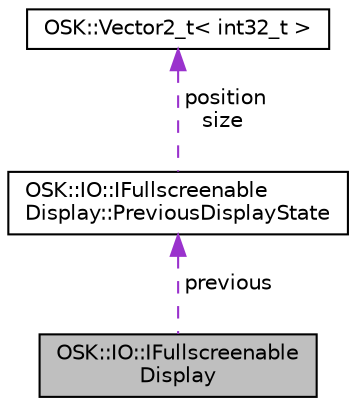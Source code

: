 digraph "OSK::IO::IFullscreenableDisplay"
{
 // LATEX_PDF_SIZE
  edge [fontname="Helvetica",fontsize="10",labelfontname="Helvetica",labelfontsize="10"];
  node [fontname="Helvetica",fontsize="10",shape=record];
  Node1 [label="OSK::IO::IFullscreenable\lDisplay",height=0.2,width=0.4,color="black", fillcolor="grey75", style="filled", fontcolor="black",tooltip="Interfaz que representa un display que puede alternar entre pantalla completa y modo ventana."];
  Node2 -> Node1 [dir="back",color="darkorchid3",fontsize="10",style="dashed",label=" previous" ,fontname="Helvetica"];
  Node2 [label="OSK::IO::IFullscreenable\lDisplay::PreviousDisplayState",height=0.2,width=0.4,color="black", fillcolor="white", style="filled",URL="$struct_o_s_k_1_1_i_o_1_1_i_fullscreenable_display_1_1_previous_display_state.html",tooltip="Información sobre el estado del display en modo ventana. Para poder recuperar su estado anterior desp..."];
  Node3 -> Node2 [dir="back",color="darkorchid3",fontsize="10",style="dashed",label=" position\nsize" ,fontname="Helvetica"];
  Node3 [label="OSK::Vector2_t\< int32_t \>",height=0.2,width=0.4,color="black", fillcolor="white", style="filled",URL="$class_o_s_k_1_1_vector2__t.html",tooltip=" "];
}
